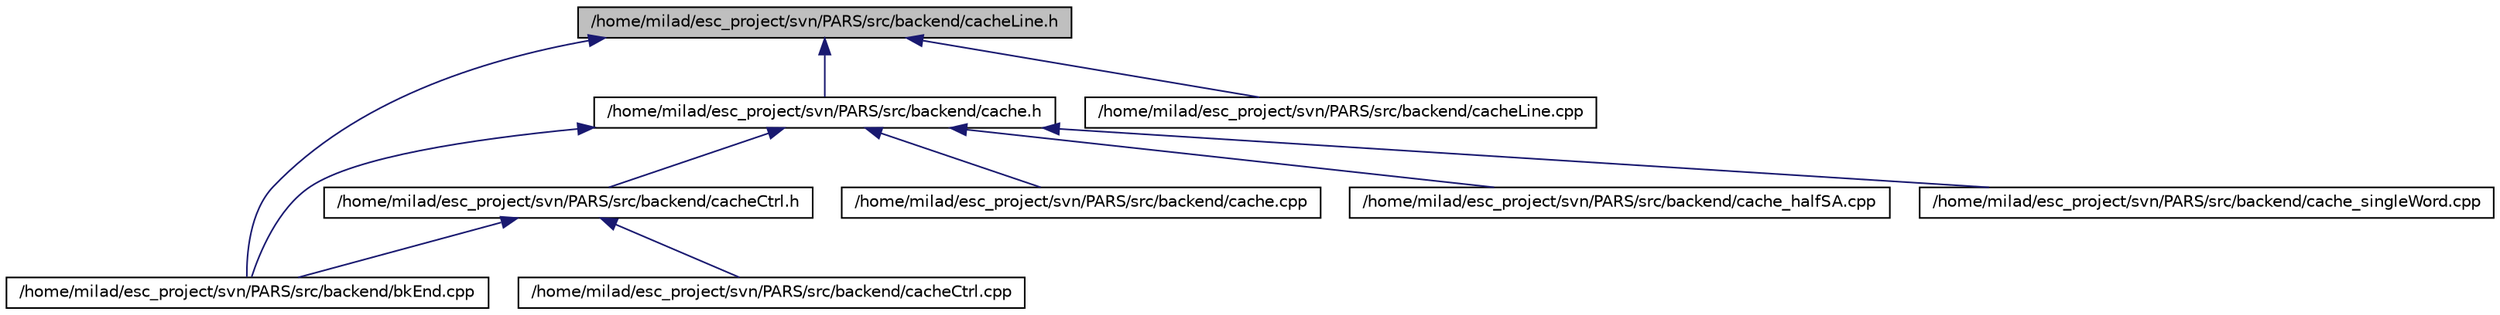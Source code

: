 digraph G
{
  edge [fontname="Helvetica",fontsize="10",labelfontname="Helvetica",labelfontsize="10"];
  node [fontname="Helvetica",fontsize="10",shape=record];
  Node1 [label="/home/milad/esc_project/svn/PARS/src/backend/cacheLine.h",height=0.2,width=0.4,color="black", fillcolor="grey75", style="filled" fontcolor="black"];
  Node1 -> Node2 [dir=back,color="midnightblue",fontsize="10",style="solid",fontname="Helvetica"];
  Node2 [label="/home/milad/esc_project/svn/PARS/src/backend/bkEnd.cpp",height=0.2,width=0.4,color="black", fillcolor="white", style="filled",URL="$bkEnd_8cpp.html"];
  Node1 -> Node3 [dir=back,color="midnightblue",fontsize="10",style="solid",fontname="Helvetica"];
  Node3 [label="/home/milad/esc_project/svn/PARS/src/backend/cache.h",height=0.2,width=0.4,color="black", fillcolor="white", style="filled",URL="$cache_8h.html"];
  Node3 -> Node4 [dir=back,color="midnightblue",fontsize="10",style="solid",fontname="Helvetica"];
  Node4 [label="/home/milad/esc_project/svn/PARS/src/backend/cacheCtrl.h",height=0.2,width=0.4,color="black", fillcolor="white", style="filled",URL="$cacheCtrl_8h.html"];
  Node4 -> Node2 [dir=back,color="midnightblue",fontsize="10",style="solid",fontname="Helvetica"];
  Node4 -> Node5 [dir=back,color="midnightblue",fontsize="10",style="solid",fontname="Helvetica"];
  Node5 [label="/home/milad/esc_project/svn/PARS/src/backend/cacheCtrl.cpp",height=0.2,width=0.4,color="black", fillcolor="white", style="filled",URL="$cacheCtrl_8cpp.html"];
  Node3 -> Node2 [dir=back,color="midnightblue",fontsize="10",style="solid",fontname="Helvetica"];
  Node3 -> Node6 [dir=back,color="midnightblue",fontsize="10",style="solid",fontname="Helvetica"];
  Node6 [label="/home/milad/esc_project/svn/PARS/src/backend/cache.cpp",height=0.2,width=0.4,color="black", fillcolor="white", style="filled",URL="$cache_8cpp.html"];
  Node3 -> Node7 [dir=back,color="midnightblue",fontsize="10",style="solid",fontname="Helvetica"];
  Node7 [label="/home/milad/esc_project/svn/PARS/src/backend/cache_halfSA.cpp",height=0.2,width=0.4,color="black", fillcolor="white", style="filled",URL="$cache__halfSA_8cpp.html"];
  Node3 -> Node8 [dir=back,color="midnightblue",fontsize="10",style="solid",fontname="Helvetica"];
  Node8 [label="/home/milad/esc_project/svn/PARS/src/backend/cache_singleWord.cpp",height=0.2,width=0.4,color="black", fillcolor="white", style="filled",URL="$cache__singleWord_8cpp.html"];
  Node1 -> Node9 [dir=back,color="midnightblue",fontsize="10",style="solid",fontname="Helvetica"];
  Node9 [label="/home/milad/esc_project/svn/PARS/src/backend/cacheLine.cpp",height=0.2,width=0.4,color="black", fillcolor="white", style="filled",URL="$cacheLine_8cpp.html"];
}
